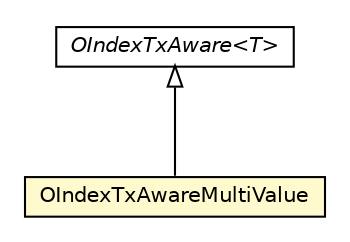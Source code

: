 #!/usr/local/bin/dot
#
# Class diagram 
# Generated by UMLGraph version R5_6-24-gf6e263 (http://www.umlgraph.org/)
#

digraph G {
	edge [fontname="Helvetica",fontsize=10,labelfontname="Helvetica",labelfontsize=10];
	node [fontname="Helvetica",fontsize=10,shape=plaintext];
	nodesep=0.25;
	ranksep=0.5;
	// com.orientechnologies.orient.core.index.OIndexTxAware<T>
	c3906639 [label=<<table title="com.orientechnologies.orient.core.index.OIndexTxAware" border="0" cellborder="1" cellspacing="0" cellpadding="2" port="p" href="./OIndexTxAware.html">
		<tr><td><table border="0" cellspacing="0" cellpadding="1">
<tr><td align="center" balign="center"><font face="Helvetica-Oblique"> OIndexTxAware&lt;T&gt; </font></td></tr>
		</table></td></tr>
		</table>>, URL="./OIndexTxAware.html", fontname="Helvetica", fontcolor="black", fontsize=10.0];
	// com.orientechnologies.orient.core.index.OIndexTxAwareMultiValue
	c3906649 [label=<<table title="com.orientechnologies.orient.core.index.OIndexTxAwareMultiValue" border="0" cellborder="1" cellspacing="0" cellpadding="2" port="p" bgcolor="lemonChiffon" href="./OIndexTxAwareMultiValue.html">
		<tr><td><table border="0" cellspacing="0" cellpadding="1">
<tr><td align="center" balign="center"> OIndexTxAwareMultiValue </td></tr>
		</table></td></tr>
		</table>>, URL="./OIndexTxAwareMultiValue.html", fontname="Helvetica", fontcolor="black", fontsize=10.0];
	//com.orientechnologies.orient.core.index.OIndexTxAwareMultiValue extends com.orientechnologies.orient.core.index.OIndexTxAware<java.util.Collection<com.orientechnologies.orient.core.db.record.OIdentifiable>>
	c3906639:p -> c3906649:p [dir=back,arrowtail=empty];
}

